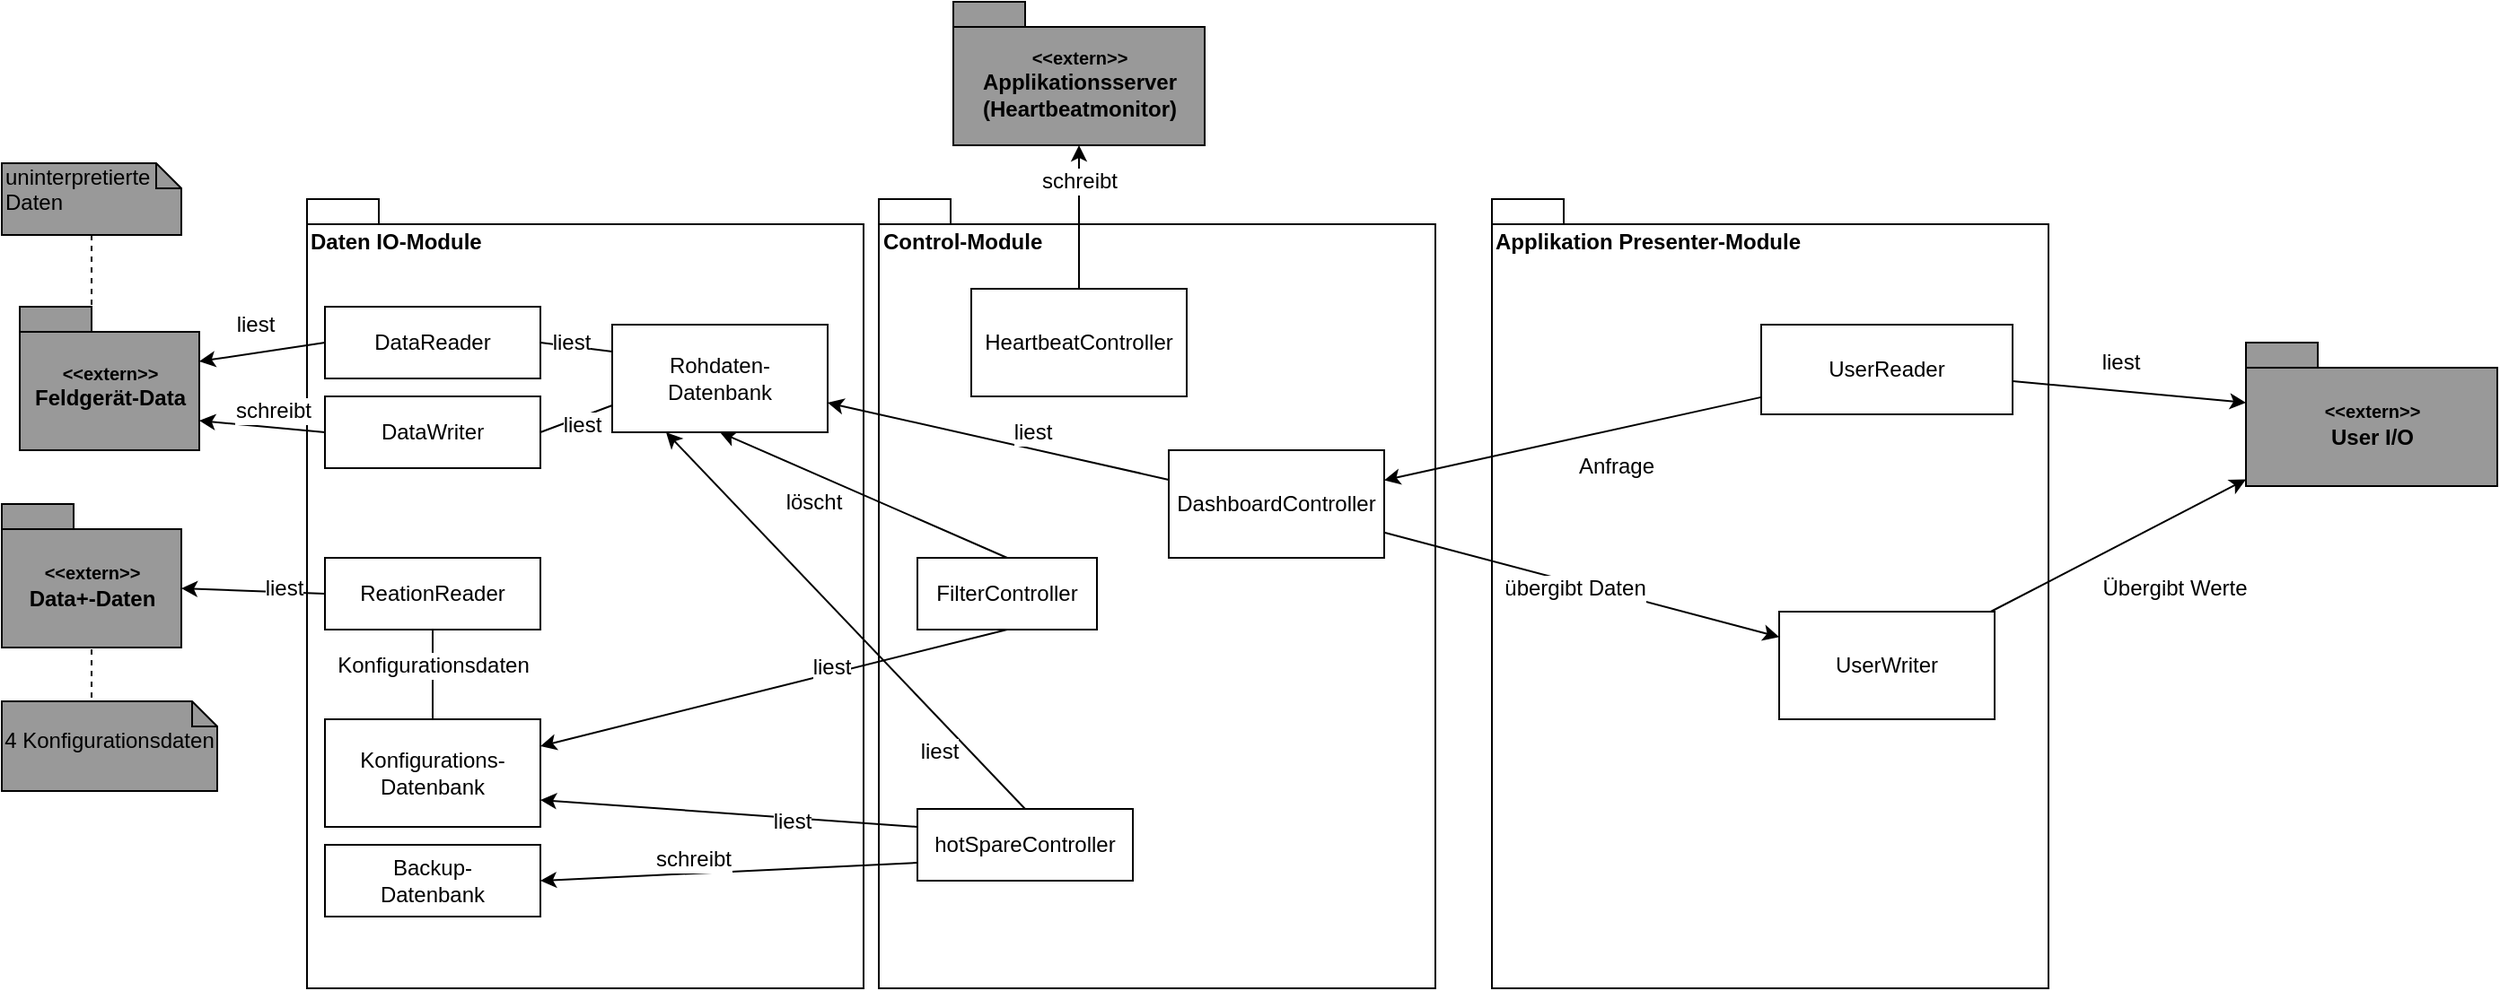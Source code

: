 <mxfile version="12.9.3" type="device"><diagram id="uppGPFWdpl3c3eBs6pBc" name="Page-1"><mxGraphModel dx="2369" dy="791" grid="1" gridSize="10" guides="1" tooltips="1" connect="1" arrows="1" fold="1" page="1" pageScale="1" pageWidth="827" pageHeight="1169" math="0" shadow="0"><root><mxCell id="0"/><mxCell id="1" parent="0"/><mxCell id="0TAwWY6jTN6WietqrRMe-49" value="Control-Module" style="shape=folder;fontStyle=1;spacingTop=10;tabWidth=40;tabHeight=14;tabPosition=left;html=1;align=left;verticalAlign=top;" parent="1" vertex="1"><mxGeometry x="258.5" y="110" width="310" height="440" as="geometry"/></mxCell><mxCell id="0TAwWY6jTN6WietqrRMe-1" value="Daten IO-Module" style="shape=folder;fontStyle=1;spacingTop=10;tabWidth=40;tabHeight=14;tabPosition=left;html=1;align=left;verticalAlign=top;" parent="1" vertex="1"><mxGeometry x="-60" y="110" width="310" height="440" as="geometry"/></mxCell><mxCell id="0TAwWY6jTN6WietqrRMe-24" style="edgeStyle=none;rounded=0;orthogonalLoop=1;jettySize=auto;html=1;exitX=1;exitY=0.5;exitDx=0;exitDy=0;entryX=0;entryY=0.25;entryDx=0;entryDy=0;endArrow=none;endFill=0;" parent="1" source="0TAwWY6jTN6WietqrRMe-2" target="0TAwWY6jTN6WietqrRMe-18" edge="1"><mxGeometry relative="1" as="geometry"/></mxCell><mxCell id="0TAwWY6jTN6WietqrRMe-47" value="liest" style="text;html=1;align=center;verticalAlign=middle;resizable=0;points=[];labelBackgroundColor=#ffffff;" parent="0TAwWY6jTN6WietqrRMe-24" vertex="1" connectable="0"><mxGeometry x="-0.442" relative="1" as="geometry"><mxPoint x="6.07" y="-1.39" as="offset"/></mxGeometry></mxCell><mxCell id="0TAwWY6jTN6WietqrRMe-2" value="DataReader" style="rounded=0;whiteSpace=wrap;html=1;" parent="1" vertex="1"><mxGeometry x="-50" y="170" width="120" height="40" as="geometry"/></mxCell><mxCell id="0TAwWY6jTN6WietqrRMe-3" value="DataWriter" style="rounded=0;whiteSpace=wrap;html=1;" parent="1" vertex="1"><mxGeometry x="-50" y="220" width="120" height="40" as="geometry"/></mxCell><mxCell id="0TAwWY6jTN6WietqrRMe-4" value="" style="endArrow=classic;html=1;exitX=0;exitY=0.5;exitDx=0;exitDy=0;entryX=0;entryY=0;entryDx=100;entryDy=30.5;entryPerimeter=0;" parent="1" source="0TAwWY6jTN6WietqrRMe-2" target="0TAwWY6jTN6WietqrRMe-9" edge="1"><mxGeometry width="50" height="50" relative="1" as="geometry"><mxPoint x="-100" y="220" as="sourcePoint"/><mxPoint x="-100" y="180" as="targetPoint"/></mxGeometry></mxCell><mxCell id="0TAwWY6jTN6WietqrRMe-5" value="liest" style="text;html=1;align=center;verticalAlign=middle;resizable=0;points=[];labelBackgroundColor=#ffffff;" parent="0TAwWY6jTN6WietqrRMe-4" vertex="1" connectable="0"><mxGeometry x="-0.217" relative="1" as="geometry"><mxPoint x="-12.31" y="-14.15" as="offset"/></mxGeometry></mxCell><mxCell id="0TAwWY6jTN6WietqrRMe-6" value="" style="endArrow=classic;html=1;exitX=0;exitY=0.5;exitDx=0;exitDy=0;entryX=0;entryY=0;entryDx=100;entryDy=63.5;entryPerimeter=0;" parent="1" source="0TAwWY6jTN6WietqrRMe-3" target="0TAwWY6jTN6WietqrRMe-9" edge="1"><mxGeometry width="50" height="50" relative="1" as="geometry"><mxPoint x="30" y="190" as="sourcePoint"/><mxPoint x="-100" y="270" as="targetPoint"/></mxGeometry></mxCell><mxCell id="0TAwWY6jTN6WietqrRMe-7" value="schreibt" style="text;html=1;align=center;verticalAlign=middle;resizable=0;points=[];labelBackgroundColor=#ffffff;" parent="0TAwWY6jTN6WietqrRMe-6" vertex="1" connectable="0"><mxGeometry x="-0.217" relative="1" as="geometry"><mxPoint x="-2.12" y="-10" as="offset"/></mxGeometry></mxCell><mxCell id="0TAwWY6jTN6WietqrRMe-9" value="&lt;div style=&quot;font-size: 10px&quot;&gt;&amp;lt;&amp;lt;extern&amp;gt;&amp;gt;&lt;br&gt;&lt;/div&gt;&lt;div&gt;Feldgerät-Data&lt;/div&gt;" style="shape=folder;fontStyle=1;spacingTop=10;tabWidth=40;tabHeight=14;tabPosition=left;html=1;align=center;verticalAlign=middle;fillColor=#999999;" parent="1" vertex="1"><mxGeometry x="-220" y="170" width="100" height="80" as="geometry"/></mxCell><mxCell id="0TAwWY6jTN6WietqrRMe-11" style="edgeStyle=orthogonalEdgeStyle;rounded=0;orthogonalLoop=1;jettySize=auto;html=1;exitX=0.5;exitY=1;exitDx=0;exitDy=0;exitPerimeter=0;entryX=0;entryY=0;entryDx=40;entryDy=14;entryPerimeter=0;dashed=1;endArrow=none;endFill=0;" parent="1" source="0TAwWY6jTN6WietqrRMe-10" target="0TAwWY6jTN6WietqrRMe-9" edge="1"><mxGeometry relative="1" as="geometry"/></mxCell><mxCell id="0TAwWY6jTN6WietqrRMe-10" value="&lt;div&gt;uninterpretierte&lt;/div&gt;&lt;div&gt;Daten&lt;br&gt;&lt;/div&gt;" style="shape=note;whiteSpace=wrap;html=1;size=14;verticalAlign=top;align=left;spacingTop=-6;fillColor=#999999;" parent="1" vertex="1"><mxGeometry x="-230" y="90" width="100" height="40" as="geometry"/></mxCell><mxCell id="0TAwWY6jTN6WietqrRMe-14" style="rounded=0;orthogonalLoop=1;jettySize=auto;html=1;exitX=0;exitY=0.5;exitDx=0;exitDy=0;entryX=0;entryY=0;entryDx=100;entryDy=47;entryPerimeter=0;endArrow=classic;endFill=1;" parent="1" source="0TAwWY6jTN6WietqrRMe-12" target="0TAwWY6jTN6WietqrRMe-13" edge="1"><mxGeometry relative="1" as="geometry"/></mxCell><mxCell id="0TAwWY6jTN6WietqrRMe-20" value="liest" style="text;html=1;align=center;verticalAlign=middle;resizable=0;points=[];labelBackgroundColor=#ffffff;" parent="0TAwWY6jTN6WietqrRMe-14" vertex="1" connectable="0"><mxGeometry x="-0.413" y="-2" relative="1" as="geometry"><mxPoint as="offset"/></mxGeometry></mxCell><mxCell id="0TAwWY6jTN6WietqrRMe-12" value="ReationReader" style="rounded=0;whiteSpace=wrap;html=1;" parent="1" vertex="1"><mxGeometry x="-50" y="310" width="120" height="40" as="geometry"/></mxCell><mxCell id="0TAwWY6jTN6WietqrRMe-13" value="&lt;font style=&quot;font-size: 10px&quot;&gt;&amp;lt;&amp;lt;extern&amp;gt;&amp;gt;&lt;/font&gt;&lt;br&gt;&lt;div&gt;Data+-Daten&lt;/div&gt;" style="shape=folder;fontStyle=1;spacingTop=10;tabWidth=40;tabHeight=14;tabPosition=left;html=1;align=center;verticalAlign=middle;fillColor=#999999;" parent="1" vertex="1"><mxGeometry x="-230" y="280" width="100" height="80" as="geometry"/></mxCell><mxCell id="0TAwWY6jTN6WietqrRMe-15" value="&lt;div align=&quot;center&quot;&gt;4 Konfigurationsdaten&lt;/div&gt;" style="shape=note;whiteSpace=wrap;html=1;size=14;verticalAlign=middle;align=center;spacingTop=-6;fillColor=#999999;" parent="1" vertex="1"><mxGeometry x="-230" y="390" width="120" height="50" as="geometry"/></mxCell><mxCell id="0TAwWY6jTN6WietqrRMe-17" style="edgeStyle=orthogonalEdgeStyle;rounded=0;orthogonalLoop=1;jettySize=auto;html=1;exitX=0.5;exitY=0;exitDx=0;exitDy=0;exitPerimeter=0;entryX=0.5;entryY=1;entryDx=0;entryDy=0;entryPerimeter=0;dashed=1;endArrow=none;endFill=0;" parent="1" source="0TAwWY6jTN6WietqrRMe-15" target="0TAwWY6jTN6WietqrRMe-13" edge="1"><mxGeometry relative="1" as="geometry"><mxPoint x="-170" y="140" as="sourcePoint"/><mxPoint x="-170" y="194" as="targetPoint"/></mxGeometry></mxCell><mxCell id="0TAwWY6jTN6WietqrRMe-25" style="edgeStyle=none;rounded=0;orthogonalLoop=1;jettySize=auto;html=1;exitX=0;exitY=0.75;exitDx=0;exitDy=0;entryX=1;entryY=0.5;entryDx=0;entryDy=0;endArrow=none;endFill=0;" parent="1" source="0TAwWY6jTN6WietqrRMe-18" target="0TAwWY6jTN6WietqrRMe-3" edge="1"><mxGeometry relative="1" as="geometry"/></mxCell><mxCell id="0TAwWY6jTN6WietqrRMe-46" value="liest" style="text;html=1;align=center;verticalAlign=middle;resizable=0;points=[];labelBackgroundColor=#ffffff;" parent="0TAwWY6jTN6WietqrRMe-25" vertex="1" connectable="0"><mxGeometry x="0.589" y="-1" relative="1" as="geometry"><mxPoint x="14.56" as="offset"/></mxGeometry></mxCell><mxCell id="0TAwWY6jTN6WietqrRMe-28" style="edgeStyle=none;rounded=0;orthogonalLoop=1;jettySize=auto;html=1;exitX=0.5;exitY=1;exitDx=0;exitDy=0;entryX=0.5;entryY=0;entryDx=0;entryDy=0;endArrow=none;endFill=0;startArrow=classic;startFill=1;" parent="1" source="0TAwWY6jTN6WietqrRMe-18" target="0TAwWY6jTN6WietqrRMe-27" edge="1"><mxGeometry relative="1" as="geometry"/></mxCell><mxCell id="0TAwWY6jTN6WietqrRMe-31" value="&lt;div&gt;löscht&lt;br&gt;&lt;/div&gt;" style="text;html=1;align=center;verticalAlign=middle;resizable=0;points=[];labelBackgroundColor=#ffffff;" parent="0TAwWY6jTN6WietqrRMe-28" vertex="1" connectable="0"><mxGeometry x="-0.343" y="1" relative="1" as="geometry"><mxPoint x="-1" y="17" as="offset"/></mxGeometry></mxCell><mxCell id="0TAwWY6jTN6WietqrRMe-18" value="&lt;div&gt;Rohdaten-&lt;/div&gt;&lt;div&gt;Datenbank&lt;/div&gt;" style="rounded=0;whiteSpace=wrap;html=1;align=center;" parent="1" vertex="1"><mxGeometry x="110" y="180" width="120" height="60" as="geometry"/></mxCell><mxCell id="0TAwWY6jTN6WietqrRMe-22" style="edgeStyle=none;rounded=0;orthogonalLoop=1;jettySize=auto;html=1;entryX=0.5;entryY=1;entryDx=0;entryDy=0;endArrow=none;endFill=0;" parent="1" source="0TAwWY6jTN6WietqrRMe-19" target="0TAwWY6jTN6WietqrRMe-12" edge="1"><mxGeometry relative="1" as="geometry"/></mxCell><mxCell id="0TAwWY6jTN6WietqrRMe-23" value="Konfigurationsdaten" style="text;html=1;align=center;verticalAlign=middle;resizable=0;points=[];labelBackgroundColor=#ffffff;" parent="0TAwWY6jTN6WietqrRMe-22" vertex="1" connectable="0"><mxGeometry x="-0.52" y="-1" relative="1" as="geometry"><mxPoint x="-1" y="-18" as="offset"/></mxGeometry></mxCell><mxCell id="0TAwWY6jTN6WietqrRMe-19" value="&lt;div&gt;Konfigurations-&lt;/div&gt;&lt;div&gt;Datenbank&lt;/div&gt;" style="rounded=0;whiteSpace=wrap;html=1;align=center;" parent="1" vertex="1"><mxGeometry x="-50" y="400" width="120" height="60" as="geometry"/></mxCell><mxCell id="0TAwWY6jTN6WietqrRMe-29" style="edgeStyle=none;rounded=0;orthogonalLoop=1;jettySize=auto;html=1;exitX=0.5;exitY=1;exitDx=0;exitDy=0;entryX=1;entryY=0.25;entryDx=0;entryDy=0;endArrow=classic;endFill=1;" parent="1" source="0TAwWY6jTN6WietqrRMe-27" target="0TAwWY6jTN6WietqrRMe-19" edge="1"><mxGeometry relative="1" as="geometry"/></mxCell><mxCell id="0TAwWY6jTN6WietqrRMe-30" value="liest" style="text;html=1;align=center;verticalAlign=middle;resizable=0;points=[];labelBackgroundColor=#ffffff;" parent="0TAwWY6jTN6WietqrRMe-29" vertex="1" connectable="0"><mxGeometry x="-0.245" y="-4" relative="1" as="geometry"><mxPoint x="1" as="offset"/></mxGeometry></mxCell><mxCell id="0TAwWY6jTN6WietqrRMe-27" value="FilterController" style="rounded=0;whiteSpace=wrap;html=1;fillColor=none;align=center;" parent="1" vertex="1"><mxGeometry x="280" y="310" width="100" height="40" as="geometry"/></mxCell><mxCell id="0TAwWY6jTN6WietqrRMe-34" style="edgeStyle=none;rounded=0;orthogonalLoop=1;jettySize=auto;html=1;exitX=0;exitY=0.25;exitDx=0;exitDy=0;entryX=1;entryY=0.75;entryDx=0;entryDy=0;startArrow=none;startFill=0;endArrow=classic;endFill=1;" parent="1" source="0TAwWY6jTN6WietqrRMe-33" target="0TAwWY6jTN6WietqrRMe-19" edge="1"><mxGeometry relative="1" as="geometry"/></mxCell><mxCell id="0TAwWY6jTN6WietqrRMe-37" value="liest" style="text;html=1;align=center;verticalAlign=middle;resizable=0;points=[];labelBackgroundColor=#ffffff;" parent="0TAwWY6jTN6WietqrRMe-34" vertex="1" connectable="0"><mxGeometry x="-0.508" y="2" relative="1" as="geometry"><mxPoint x="-18" y="-2" as="offset"/></mxGeometry></mxCell><mxCell id="0TAwWY6jTN6WietqrRMe-35" style="edgeStyle=none;rounded=0;orthogonalLoop=1;jettySize=auto;html=1;exitX=0.5;exitY=0;exitDx=0;exitDy=0;entryX=0.25;entryY=1;entryDx=0;entryDy=0;startArrow=none;startFill=0;endArrow=classic;endFill=1;" parent="1" source="0TAwWY6jTN6WietqrRMe-33" target="0TAwWY6jTN6WietqrRMe-18" edge="1"><mxGeometry relative="1" as="geometry"><mxPoint x="438.21" y="240" as="targetPoint"/></mxGeometry></mxCell><mxCell id="0TAwWY6jTN6WietqrRMe-36" value="liest" style="text;html=1;align=center;verticalAlign=middle;resizable=0;points=[];labelBackgroundColor=#ffffff;" parent="0TAwWY6jTN6WietqrRMe-35" vertex="1" connectable="0"><mxGeometry x="-0.458" y="2" relative="1" as="geometry"><mxPoint x="7.36" y="23.53" as="offset"/></mxGeometry></mxCell><mxCell id="0TAwWY6jTN6WietqrRMe-39" style="edgeStyle=none;rounded=0;orthogonalLoop=1;jettySize=auto;html=1;exitX=0;exitY=0.75;exitDx=0;exitDy=0;entryX=1;entryY=0.5;entryDx=0;entryDy=0;startArrow=none;startFill=0;endArrow=classic;endFill=1;" parent="1" source="0TAwWY6jTN6WietqrRMe-33" target="0TAwWY6jTN6WietqrRMe-38" edge="1"><mxGeometry relative="1" as="geometry"/></mxCell><mxCell id="0TAwWY6jTN6WietqrRMe-40" value="schreibt" style="text;html=1;align=center;verticalAlign=middle;resizable=0;points=[];labelBackgroundColor=#ffffff;" parent="0TAwWY6jTN6WietqrRMe-39" vertex="1" connectable="0"><mxGeometry x="0.286" y="1" relative="1" as="geometry"><mxPoint x="9.34" y="-10.11" as="offset"/></mxGeometry></mxCell><mxCell id="0TAwWY6jTN6WietqrRMe-33" value="hotSpareController" style="rounded=0;whiteSpace=wrap;html=1;fillColor=none;align=center;fontStyle=0" parent="1" vertex="1"><mxGeometry x="280" y="450" width="120" height="40" as="geometry"/></mxCell><mxCell id="0TAwWY6jTN6WietqrRMe-38" value="&lt;div&gt;Backup-&lt;/div&gt;&lt;div&gt;Datenbank&lt;/div&gt;" style="rounded=0;whiteSpace=wrap;html=1;align=center;" parent="1" vertex="1"><mxGeometry x="-50" y="470" width="120" height="40" as="geometry"/></mxCell><mxCell id="0TAwWY6jTN6WietqrRMe-42" style="edgeStyle=none;rounded=0;orthogonalLoop=1;jettySize=auto;html=1;exitX=0.5;exitY=0;exitDx=0;exitDy=0;startArrow=none;startFill=0;endArrow=classic;endFill=1;entryX=0.5;entryY=1;entryDx=0;entryDy=0;entryPerimeter=0;" parent="1" source="0TAwWY6jTN6WietqrRMe-41" target="0TAwWY6jTN6WietqrRMe-43" edge="1"><mxGeometry relative="1" as="geometry"><mxPoint x="480" y="130" as="targetPoint"/></mxGeometry></mxCell><mxCell id="0TAwWY6jTN6WietqrRMe-44" value="schreibt" style="text;html=1;align=center;verticalAlign=middle;resizable=0;points=[];labelBackgroundColor=#ffffff;" parent="0TAwWY6jTN6WietqrRMe-42" vertex="1" connectable="0"><mxGeometry x="-0.4" relative="1" as="geometry"><mxPoint y="-36" as="offset"/></mxGeometry></mxCell><mxCell id="0TAwWY6jTN6WietqrRMe-41" value="HeartbeatController" style="rounded=0;whiteSpace=wrap;html=1;align=center;" parent="1" vertex="1"><mxGeometry x="310" y="160" width="120" height="60" as="geometry"/></mxCell><mxCell id="0TAwWY6jTN6WietqrRMe-43" value="&lt;font style=&quot;font-size: 10px&quot;&gt;&amp;lt;&amp;lt;extern&amp;gt;&amp;gt;&lt;/font&gt;&lt;br&gt;&lt;div&gt;Applikationsserver&lt;/div&gt;&lt;div&gt;(Heartbeatmonitor)&lt;br&gt;&lt;/div&gt;" style="shape=folder;fontStyle=1;spacingTop=10;tabWidth=40;tabHeight=14;tabPosition=left;html=1;align=center;verticalAlign=middle;fillColor=#999999;" parent="1" vertex="1"><mxGeometry x="300" width="140" height="80" as="geometry"/></mxCell><mxCell id="jaFsWenqFo1O-hgmTFRQ-21" style="edgeStyle=none;rounded=0;orthogonalLoop=1;jettySize=auto;html=1;" edge="1" parent="1" source="0TAwWY6jTN6WietqrRMe-45" target="0TAwWY6jTN6WietqrRMe-18"><mxGeometry relative="1" as="geometry"><mxPoint x="498.276" y="310" as="targetPoint"/></mxGeometry></mxCell><mxCell id="jaFsWenqFo1O-hgmTFRQ-22" value="liest" style="text;html=1;align=center;verticalAlign=middle;resizable=0;points=[];labelBackgroundColor=#ffffff;" vertex="1" connectable="0" parent="jaFsWenqFo1O-hgmTFRQ-21"><mxGeometry x="-0.444" relative="1" as="geometry"><mxPoint x="-23.79" y="-15.06" as="offset"/></mxGeometry></mxCell><mxCell id="0TAwWY6jTN6WietqrRMe-45" value="DashboardController" style="rounded=0;whiteSpace=wrap;html=1;align=center;" parent="1" vertex="1"><mxGeometry x="420" y="250" width="120" height="60" as="geometry"/></mxCell><mxCell id="0TAwWY6jTN6WietqrRMe-50" value="&lt;div&gt;Applikation Presenter-Module&lt;/div&gt;" style="shape=folder;fontStyle=1;spacingTop=10;tabWidth=40;tabHeight=14;tabPosition=left;html=1;align=left;verticalAlign=top;" parent="1" vertex="1"><mxGeometry x="600" y="110" width="310" height="440" as="geometry"/></mxCell><mxCell id="jaFsWenqFo1O-hgmTFRQ-4" style="rounded=0;orthogonalLoop=1;jettySize=auto;html=1;" edge="1" parent="1" source="jaFsWenqFo1O-hgmTFRQ-1" target="jaFsWenqFo1O-hgmTFRQ-3"><mxGeometry relative="1" as="geometry"/></mxCell><mxCell id="jaFsWenqFo1O-hgmTFRQ-8" value="liest" style="text;html=1;align=center;verticalAlign=middle;resizable=0;points=[];labelBackgroundColor=#ffffff;" vertex="1" connectable="0" parent="jaFsWenqFo1O-hgmTFRQ-4"><mxGeometry x="-0.223" y="3" relative="1" as="geometry"><mxPoint x="9.2" y="-12.09" as="offset"/></mxGeometry></mxCell><mxCell id="jaFsWenqFo1O-hgmTFRQ-12" style="edgeStyle=none;rounded=0;orthogonalLoop=1;jettySize=auto;html=1;" edge="1" parent="1" source="jaFsWenqFo1O-hgmTFRQ-1" target="0TAwWY6jTN6WietqrRMe-45"><mxGeometry relative="1" as="geometry"/></mxCell><mxCell id="jaFsWenqFo1O-hgmTFRQ-13" value="Anfrage" style="text;html=1;align=center;verticalAlign=middle;resizable=0;points=[];labelBackgroundColor=#ffffff;" vertex="1" connectable="0" parent="jaFsWenqFo1O-hgmTFRQ-12"><mxGeometry x="-0.312" y="4" relative="1" as="geometry"><mxPoint x="-9.66" y="18.11" as="offset"/></mxGeometry></mxCell><mxCell id="jaFsWenqFo1O-hgmTFRQ-1" value="UserReader" style="rounded=0;whiteSpace=wrap;html=1;" vertex="1" parent="1"><mxGeometry x="750" y="180" width="140" height="50" as="geometry"/></mxCell><mxCell id="jaFsWenqFo1O-hgmTFRQ-3" value="&lt;font style=&quot;font-size: 10px&quot;&gt;&amp;lt;&amp;lt;extern&amp;gt;&amp;gt;&lt;/font&gt;&lt;br&gt;User I/O" style="shape=folder;fontStyle=1;spacingTop=10;tabWidth=40;tabHeight=14;tabPosition=left;html=1;align=center;verticalAlign=middle;fillColor=#999999;" vertex="1" parent="1"><mxGeometry x="1020" y="190" width="140" height="80" as="geometry"/></mxCell><mxCell id="jaFsWenqFo1O-hgmTFRQ-6" style="edgeStyle=none;rounded=0;orthogonalLoop=1;jettySize=auto;html=1;" edge="1" parent="1" source="jaFsWenqFo1O-hgmTFRQ-5" target="jaFsWenqFo1O-hgmTFRQ-3"><mxGeometry relative="1" as="geometry"/></mxCell><mxCell id="jaFsWenqFo1O-hgmTFRQ-7" value="Übergibt Werte" style="text;html=1;align=center;verticalAlign=middle;resizable=0;points=[];labelBackgroundColor=#ffffff;" vertex="1" connectable="0" parent="jaFsWenqFo1O-hgmTFRQ-6"><mxGeometry x="0.257" y="-1" relative="1" as="geometry"><mxPoint x="11.96" y="32.03" as="offset"/></mxGeometry></mxCell><mxCell id="jaFsWenqFo1O-hgmTFRQ-5" value="UserWriter" style="rounded=0;whiteSpace=wrap;html=1;" vertex="1" parent="1"><mxGeometry x="760" y="340" width="120" height="60" as="geometry"/></mxCell><mxCell id="jaFsWenqFo1O-hgmTFRQ-16" style="edgeStyle=none;rounded=0;orthogonalLoop=1;jettySize=auto;html=1;" edge="1" parent="1" source="0TAwWY6jTN6WietqrRMe-45" target="jaFsWenqFo1O-hgmTFRQ-5"><mxGeometry relative="1" as="geometry"/></mxCell><mxCell id="jaFsWenqFo1O-hgmTFRQ-17" value="übergibt Daten" style="text;html=1;align=center;verticalAlign=middle;resizable=0;points=[];labelBackgroundColor=#ffffff;" vertex="1" connectable="0" parent="jaFsWenqFo1O-hgmTFRQ-16"><mxGeometry x="0.57" relative="1" as="geometry"><mxPoint x="-67" y="-15" as="offset"/></mxGeometry></mxCell></root></mxGraphModel></diagram></mxfile>